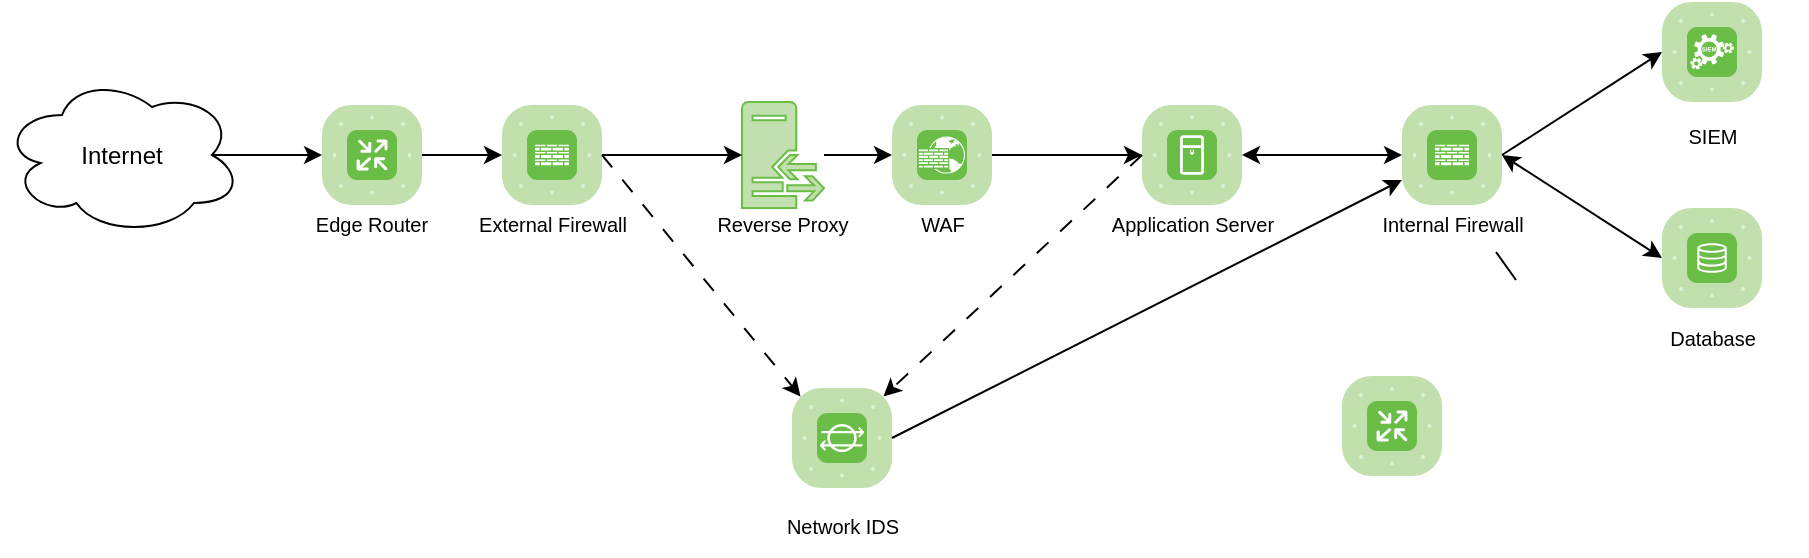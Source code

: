 <mxfile version="28.1.2">
  <diagram name="Page-1" id="6rzg4y28hxpLEmNRYLk9">
    <mxGraphModel dx="1697" dy="1302" grid="1" gridSize="10" guides="1" tooltips="1" connect="1" arrows="1" fold="1" page="1" pageScale="1" pageWidth="1169" pageHeight="827" math="0" shadow="0">
      <root>
        <mxCell id="0" />
        <mxCell id="1" parent="0" />
        <mxCell id="6qBOgzXukQsQdcQE2q4Q-15" value="" style="endArrow=none;html=1;rounded=0;entryX=0;entryY=0.5;entryDx=0;entryDy=0;exitX=1;exitY=0.5;exitDx=0;exitDy=0;" edge="1" parent="1" target="6qBOgzXukQsQdcQE2q4Q-2">
          <mxGeometry width="50" height="50" relative="1" as="geometry">
            <mxPoint x="890" y="414" as="sourcePoint" />
            <mxPoint x="880" y="400" as="targetPoint" />
          </mxGeometry>
        </mxCell>
        <mxCell id="6qBOgzXukQsQdcQE2q4Q-25" value="" style="sketch=0;pointerEvents=1;shadow=0;dashed=0;html=1;strokeColor=light-dark(#6abd46, #446e2c);fillColor=light-dark(#c2e0af, #1f2f1e);labelPosition=center;verticalLabelPosition=bottom;verticalAlign=top;outlineConnect=0;align=center;shape=mxgraph.office.servers.reverse_proxy;" vertex="1" parent="1">
          <mxGeometry x="503" y="325" width="41" height="53" as="geometry" />
        </mxCell>
        <mxCell id="6qBOgzXukQsQdcQE2q4Q-26" value="" style="verticalLabelPosition=bottom;sketch=0;html=1;fillColor=#6ABD46;strokeColor=#ffffff;verticalAlign=top;align=center;points=[[0.085,0.085,0],[0.915,0.085,0],[0.915,0.915,0],[0.085,0.915,0],[0.25,0,0],[0.5,0,0],[0.75,0,0],[1,0.25,0],[1,0.5,0],[1,0.75,0],[0.75,1,0],[0.5,1,0],[0.25,1,0],[0,0.75,0],[0,0.5,0],[0,0.25,0]];pointerEvents=1;shape=mxgraph.cisco_safe.compositeIcon;bgIcon=mxgraph.cisco_safe.architecture.generic_appliance;resIcon=mxgraph.cisco_safe.architecture.web_application_firewall_2;" vertex="1" parent="1">
          <mxGeometry x="578" y="326.5" width="50" height="50" as="geometry" />
        </mxCell>
        <mxCell id="6qBOgzXukQsQdcQE2q4Q-39" style="edgeStyle=orthogonalEdgeStyle;rounded=0;orthogonalLoop=1;jettySize=auto;html=1;" edge="1" parent="1" source="6qBOgzXukQsQdcQE2q4Q-27" target="6qBOgzXukQsQdcQE2q4Q-25">
          <mxGeometry relative="1" as="geometry" />
        </mxCell>
        <mxCell id="6qBOgzXukQsQdcQE2q4Q-27" value="" style="verticalLabelPosition=bottom;sketch=0;html=1;fillColor=#6ABD46;strokeColor=#ffffff;verticalAlign=top;align=center;points=[[0.085,0.085,0],[0.915,0.085,0],[0.915,0.915,0],[0.085,0.915,0],[0.25,0,0],[0.5,0,0],[0.75,0,0],[1,0.25,0],[1,0.5,0],[1,0.75,0],[0.75,1,0],[0.5,1,0],[0.25,1,0],[0,0.75,0],[0,0.5,0],[0,0.25,0]];pointerEvents=1;shape=mxgraph.cisco_safe.compositeIcon;bgIcon=mxgraph.cisco_safe.architecture.generic_appliance;resIcon=mxgraph.cisco_safe.architecture.firewall;" vertex="1" parent="1">
          <mxGeometry x="383" y="326.5" width="50" height="50" as="geometry" />
        </mxCell>
        <mxCell id="6qBOgzXukQsQdcQE2q4Q-28" value="" style="verticalLabelPosition=bottom;sketch=0;html=1;fillColor=#6ABD46;strokeColor=#ffffff;verticalAlign=top;align=center;points=[[0.085,0.085,0],[0.915,0.085,0],[0.915,0.915,0],[0.085,0.915,0],[0.25,0,0],[0.5,0,0],[0.75,0,0],[1,0.25,0],[1,0.5,0],[1,0.75,0],[0.75,1,0],[0.5,1,0],[0.25,1,0],[0,0.75,0],[0,0.5,0],[0,0.25,0]];pointerEvents=1;shape=mxgraph.cisco_safe.compositeIcon;bgIcon=mxgraph.cisco_safe.architecture.generic_appliance;resIcon=mxgraph.cisco_safe.architecture.router;" vertex="1" parent="1">
          <mxGeometry x="293" y="326.5" width="50" height="50" as="geometry" />
        </mxCell>
        <mxCell id="6qBOgzXukQsQdcQE2q4Q-29" value="" style="verticalLabelPosition=bottom;sketch=0;html=1;fillColor=#6ABD46;strokeColor=#ffffff;verticalAlign=top;align=center;points=[[0.085,0.085,0],[0.915,0.085,0],[0.915,0.915,0],[0.085,0.915,0],[0.25,0,0],[0.5,0,0],[0.75,0,0],[1,0.25,0],[1,0.5,0],[1,0.75,0],[0.75,1,0],[0.5,1,0],[0.25,1,0],[0,0.75,0],[0,0.5,0],[0,0.25,0]];pointerEvents=1;shape=mxgraph.cisco_safe.compositeIcon;bgIcon=mxgraph.cisco_safe.architecture.generic_appliance;resIcon=mxgraph.cisco_safe.architecture.storage;" vertex="1" parent="1">
          <mxGeometry x="963" y="378" width="50" height="50" as="geometry" />
        </mxCell>
        <mxCell id="6qBOgzXukQsQdcQE2q4Q-30" value="" style="verticalLabelPosition=bottom;sketch=0;html=1;fillColor=#6ABD46;strokeColor=#ffffff;verticalAlign=top;align=center;points=[[0.085,0.085,0],[0.915,0.085,0],[0.915,0.915,0],[0.085,0.915,0],[0.25,0,0],[0.5,0,0],[0.75,0,0],[1,0.25,0],[1,0.5,0],[1,0.75,0],[0.75,1,0],[0.5,1,0],[0.25,1,0],[0,0.75,0],[0,0.5,0],[0,0.25,0]];pointerEvents=1;shape=mxgraph.cisco_safe.compositeIcon;bgIcon=mxgraph.cisco_safe.architecture.generic_appliance;resIcon=mxgraph.cisco_safe.architecture.server;" vertex="1" parent="1">
          <mxGeometry x="703" y="326.5" width="50" height="50" as="geometry" />
        </mxCell>
        <mxCell id="6qBOgzXukQsQdcQE2q4Q-31" value="" style="verticalLabelPosition=bottom;sketch=0;html=1;fillColor=#6ABD46;strokeColor=#ffffff;verticalAlign=top;align=center;points=[[0.085,0.085,0],[0.915,0.085,0],[0.915,0.915,0],[0.085,0.915,0],[0.25,0,0],[0.5,0,0],[0.75,0,0],[1,0.25,0],[1,0.5,0],[1,0.75,0],[0.75,1,0],[0.5,1,0],[0.25,1,0],[0,0.75,0],[0,0.5,0],[0,0.25,0]];pointerEvents=1;shape=mxgraph.cisco_safe.compositeIcon;bgIcon=mxgraph.cisco_safe.architecture.generic_appliance;resIcon=mxgraph.cisco_safe.architecture.siem;" vertex="1" parent="1">
          <mxGeometry x="963" y="275" width="50" height="50" as="geometry" />
        </mxCell>
        <mxCell id="6qBOgzXukQsQdcQE2q4Q-34" value="" style="verticalLabelPosition=bottom;sketch=0;html=1;fillColor=#6ABD46;strokeColor=#ffffff;verticalAlign=top;align=center;points=[[0.085,0.085,0],[0.915,0.085,0],[0.915,0.915,0],[0.085,0.915,0],[0.25,0,0],[0.5,0,0],[0.75,0,0],[1,0.25,0],[1,0.5,0],[1,0.75,0],[0.75,1,0],[0.5,1,0],[0.25,1,0],[0,0.75,0],[0,0.5,0],[0,0.25,0]];pointerEvents=1;shape=mxgraph.cisco_safe.compositeIcon;bgIcon=mxgraph.cisco_safe.architecture.generic_appliance;resIcon=mxgraph.cisco_safe.architecture.intrusion_detection;" vertex="1" parent="1">
          <mxGeometry x="528" y="468" width="50" height="50" as="geometry" />
        </mxCell>
        <mxCell id="6qBOgzXukQsQdcQE2q4Q-36" value="" style="verticalLabelPosition=bottom;sketch=0;html=1;fillColor=#6ABD46;strokeColor=#ffffff;verticalAlign=top;align=center;points=[[0.085,0.085,0],[0.915,0.085,0],[0.915,0.915,0],[0.085,0.915,0],[0.25,0,0],[0.5,0,0],[0.75,0,0],[1,0.25,0],[1,0.5,0],[1,0.75,0],[0.75,1,0],[0.5,1,0],[0.25,1,0],[0,0.75,0],[0,0.5,0],[0,0.25,0]];pointerEvents=1;shape=mxgraph.cisco_safe.compositeIcon;bgIcon=mxgraph.cisco_safe.architecture.generic_appliance;resIcon=mxgraph.cisco_safe.architecture.firewall;" vertex="1" parent="1">
          <mxGeometry x="833" y="326.5" width="50" height="50" as="geometry" />
        </mxCell>
        <mxCell id="6qBOgzXukQsQdcQE2q4Q-38" style="edgeStyle=orthogonalEdgeStyle;rounded=0;orthogonalLoop=1;jettySize=auto;html=1;exitX=1;exitY=0.5;exitDx=0;exitDy=0;exitPerimeter=0;entryX=0;entryY=0.5;entryDx=0;entryDy=0;entryPerimeter=0;" edge="1" parent="1" source="6qBOgzXukQsQdcQE2q4Q-28" target="6qBOgzXukQsQdcQE2q4Q-27">
          <mxGeometry relative="1" as="geometry" />
        </mxCell>
        <mxCell id="6qBOgzXukQsQdcQE2q4Q-40" style="edgeStyle=orthogonalEdgeStyle;rounded=0;orthogonalLoop=1;jettySize=auto;html=1;entryX=0;entryY=0.5;entryDx=0;entryDy=0;entryPerimeter=0;" edge="1" parent="1" source="6qBOgzXukQsQdcQE2q4Q-25" target="6qBOgzXukQsQdcQE2q4Q-26">
          <mxGeometry relative="1" as="geometry" />
        </mxCell>
        <mxCell id="6qBOgzXukQsQdcQE2q4Q-41" style="edgeStyle=orthogonalEdgeStyle;rounded=0;orthogonalLoop=1;jettySize=auto;html=1;entryX=0;entryY=0.5;entryDx=0;entryDy=0;entryPerimeter=0;" edge="1" parent="1" source="6qBOgzXukQsQdcQE2q4Q-26" target="6qBOgzXukQsQdcQE2q4Q-30">
          <mxGeometry relative="1" as="geometry" />
        </mxCell>
        <mxCell id="6qBOgzXukQsQdcQE2q4Q-42" style="edgeStyle=orthogonalEdgeStyle;rounded=0;orthogonalLoop=1;jettySize=auto;html=1;entryX=0;entryY=0.5;entryDx=0;entryDy=0;entryPerimeter=0;startArrow=classic;startFill=1;" edge="1" parent="1" source="6qBOgzXukQsQdcQE2q4Q-30" target="6qBOgzXukQsQdcQE2q4Q-36">
          <mxGeometry relative="1" as="geometry" />
        </mxCell>
        <mxCell id="6qBOgzXukQsQdcQE2q4Q-43" value="" style="endArrow=classic;html=1;rounded=0;entryX=0;entryY=0.5;entryDx=0;entryDy=0;entryPerimeter=0;exitX=1;exitY=0.5;exitDx=0;exitDy=0;exitPerimeter=0;startArrow=classic;startFill=1;" edge="1" parent="1" source="6qBOgzXukQsQdcQE2q4Q-36" target="6qBOgzXukQsQdcQE2q4Q-29">
          <mxGeometry width="50" height="50" relative="1" as="geometry">
            <mxPoint x="703" y="428" as="sourcePoint" />
            <mxPoint x="753" y="378" as="targetPoint" />
          </mxGeometry>
        </mxCell>
        <mxCell id="6qBOgzXukQsQdcQE2q4Q-44" value="" style="endArrow=classic;html=1;rounded=0;entryX=0;entryY=0.5;entryDx=0;entryDy=0;entryPerimeter=0;exitX=1;exitY=0.5;exitDx=0;exitDy=0;exitPerimeter=0;" edge="1" parent="1" source="6qBOgzXukQsQdcQE2q4Q-36" target="6qBOgzXukQsQdcQE2q4Q-31">
          <mxGeometry width="50" height="50" relative="1" as="geometry">
            <mxPoint x="703" y="428" as="sourcePoint" />
            <mxPoint x="753" y="378" as="targetPoint" />
          </mxGeometry>
        </mxCell>
        <mxCell id="6qBOgzXukQsQdcQE2q4Q-45" value="" style="endArrow=classic;html=1;rounded=0;exitX=1;exitY=0.5;exitDx=0;exitDy=0;exitPerimeter=0;entryX=0.085;entryY=0.085;entryDx=0;entryDy=0;entryPerimeter=0;dashed=1;dashPattern=8 8;" edge="1" parent="1" source="6qBOgzXukQsQdcQE2q4Q-27" target="6qBOgzXukQsQdcQE2q4Q-34">
          <mxGeometry width="50" height="50" relative="1" as="geometry">
            <mxPoint x="633" y="478" as="sourcePoint" />
            <mxPoint x="683" y="428" as="targetPoint" />
          </mxGeometry>
        </mxCell>
        <mxCell id="6qBOgzXukQsQdcQE2q4Q-46" value="" style="endArrow=classic;html=1;rounded=0;exitX=0;exitY=0.5;exitDx=0;exitDy=0;exitPerimeter=0;entryX=0.915;entryY=0.085;entryDx=0;entryDy=0;entryPerimeter=0;dashed=1;dashPattern=8 8;" edge="1" parent="1" source="6qBOgzXukQsQdcQE2q4Q-30" target="6qBOgzXukQsQdcQE2q4Q-34">
          <mxGeometry width="50" height="50" relative="1" as="geometry">
            <mxPoint x="633" y="478" as="sourcePoint" />
            <mxPoint x="683" y="428" as="targetPoint" />
          </mxGeometry>
        </mxCell>
        <mxCell id="6qBOgzXukQsQdcQE2q4Q-47" value="&lt;font style=&quot;font-size: 10px;&quot;&gt;Edge Router&lt;/font&gt;" style="text;html=1;align=center;verticalAlign=middle;whiteSpace=wrap;rounded=0;" vertex="1" parent="1">
          <mxGeometry x="288" y="371" width="60" height="30" as="geometry" />
        </mxCell>
        <mxCell id="6qBOgzXukQsQdcQE2q4Q-48" value="&lt;font style=&quot;font-size: 10px;&quot;&gt;External Firewall&lt;/font&gt;" style="text;html=1;align=center;verticalAlign=middle;whiteSpace=wrap;rounded=0;" vertex="1" parent="1">
          <mxGeometry x="360.5" y="371" width="95" height="30" as="geometry" />
        </mxCell>
        <mxCell id="6qBOgzXukQsQdcQE2q4Q-49" value="&lt;font style=&quot;font-size: 10px;&quot;&gt;Reverse Proxy&lt;/font&gt;" style="text;html=1;align=center;verticalAlign=middle;whiteSpace=wrap;rounded=0;" vertex="1" parent="1">
          <mxGeometry x="476" y="371" width="95" height="30" as="geometry" />
        </mxCell>
        <mxCell id="6qBOgzXukQsQdcQE2q4Q-50" value="&lt;font style=&quot;font-size: 10px;&quot;&gt;WAF&lt;/font&gt;" style="text;html=1;align=center;verticalAlign=middle;whiteSpace=wrap;rounded=0;" vertex="1" parent="1">
          <mxGeometry x="555.5" y="371" width="95" height="30" as="geometry" />
        </mxCell>
        <mxCell id="6qBOgzXukQsQdcQE2q4Q-51" value="&lt;font style=&quot;font-size: 10px;&quot;&gt;Network IDS&lt;/font&gt;" style="text;html=1;align=center;verticalAlign=middle;whiteSpace=wrap;rounded=0;" vertex="1" parent="1">
          <mxGeometry x="505.5" y="522" width="95" height="30" as="geometry" />
        </mxCell>
        <mxCell id="6qBOgzXukQsQdcQE2q4Q-52" value="&lt;font style=&quot;font-size: 10px;&quot;&gt;Application Server&lt;/font&gt;" style="text;html=1;align=center;verticalAlign=middle;whiteSpace=wrap;rounded=0;" vertex="1" parent="1">
          <mxGeometry x="680.5" y="371" width="95" height="30" as="geometry" />
        </mxCell>
        <mxCell id="6qBOgzXukQsQdcQE2q4Q-53" value="&lt;font style=&quot;font-size: 10px;&quot;&gt;Internal Firewall&lt;/font&gt;" style="text;html=1;align=center;verticalAlign=middle;whiteSpace=wrap;rounded=0;" vertex="1" parent="1">
          <mxGeometry x="810.5" y="371" width="95" height="30" as="geometry" />
        </mxCell>
        <mxCell id="6qBOgzXukQsQdcQE2q4Q-54" value="&lt;font style=&quot;font-size: 10px;&quot;&gt;SIEM&lt;/font&gt;" style="text;html=1;align=center;verticalAlign=middle;whiteSpace=wrap;rounded=0;" vertex="1" parent="1">
          <mxGeometry x="940.5" y="326.5" width="95" height="30" as="geometry" />
        </mxCell>
        <mxCell id="6qBOgzXukQsQdcQE2q4Q-55" value="&lt;font style=&quot;font-size: 10px;&quot;&gt;Database&lt;/font&gt;" style="text;html=1;align=center;verticalAlign=middle;whiteSpace=wrap;rounded=0;" vertex="1" parent="1">
          <mxGeometry x="940.5" y="428" width="95" height="30" as="geometry" />
        </mxCell>
        <mxCell id="6qBOgzXukQsQdcQE2q4Q-56" value="Internet" style="ellipse;shape=cloud;whiteSpace=wrap;html=1;" vertex="1" parent="1">
          <mxGeometry x="133" y="311.5" width="120" height="80" as="geometry" />
        </mxCell>
        <mxCell id="6qBOgzXukQsQdcQE2q4Q-57" style="edgeStyle=orthogonalEdgeStyle;rounded=0;orthogonalLoop=1;jettySize=auto;html=1;exitX=0.875;exitY=0.5;exitDx=0;exitDy=0;exitPerimeter=0;entryX=0;entryY=0.5;entryDx=0;entryDy=0;entryPerimeter=0;" edge="1" parent="1" source="6qBOgzXukQsQdcQE2q4Q-56" target="6qBOgzXukQsQdcQE2q4Q-28">
          <mxGeometry relative="1" as="geometry" />
        </mxCell>
        <mxCell id="6qBOgzXukQsQdcQE2q4Q-58" value="" style="endArrow=classic;html=1;rounded=0;exitX=1;exitY=0.5;exitDx=0;exitDy=0;exitPerimeter=0;entryX=0;entryY=0.75;entryDx=0;entryDy=0;entryPerimeter=0;" edge="1" parent="1" source="6qBOgzXukQsQdcQE2q4Q-34" target="6qBOgzXukQsQdcQE2q4Q-36">
          <mxGeometry width="50" height="50" relative="1" as="geometry">
            <mxPoint x="773" y="412" as="sourcePoint" />
            <mxPoint x="823" y="362" as="targetPoint" />
          </mxGeometry>
        </mxCell>
        <mxCell id="6qBOgzXukQsQdcQE2q4Q-59" value="" style="verticalLabelPosition=bottom;sketch=0;html=1;fillColor=#6ABD46;strokeColor=#ffffff;verticalAlign=top;align=center;points=[[0.085,0.085,0],[0.915,0.085,0],[0.915,0.915,0],[0.085,0.915,0],[0.25,0,0],[0.5,0,0],[0.75,0,0],[1,0.25,0],[1,0.5,0],[1,0.75,0],[0.75,1,0],[0.5,1,0],[0.25,1,0],[0,0.75,0],[0,0.5,0],[0,0.25,0]];pointerEvents=1;shape=mxgraph.cisco_safe.compositeIcon;bgIcon=mxgraph.cisco_safe.architecture.generic_appliance;resIcon=mxgraph.cisco_safe.architecture.router;" vertex="1" parent="1">
          <mxGeometry x="803" y="462" width="50" height="50" as="geometry" />
        </mxCell>
      </root>
    </mxGraphModel>
  </diagram>
</mxfile>
